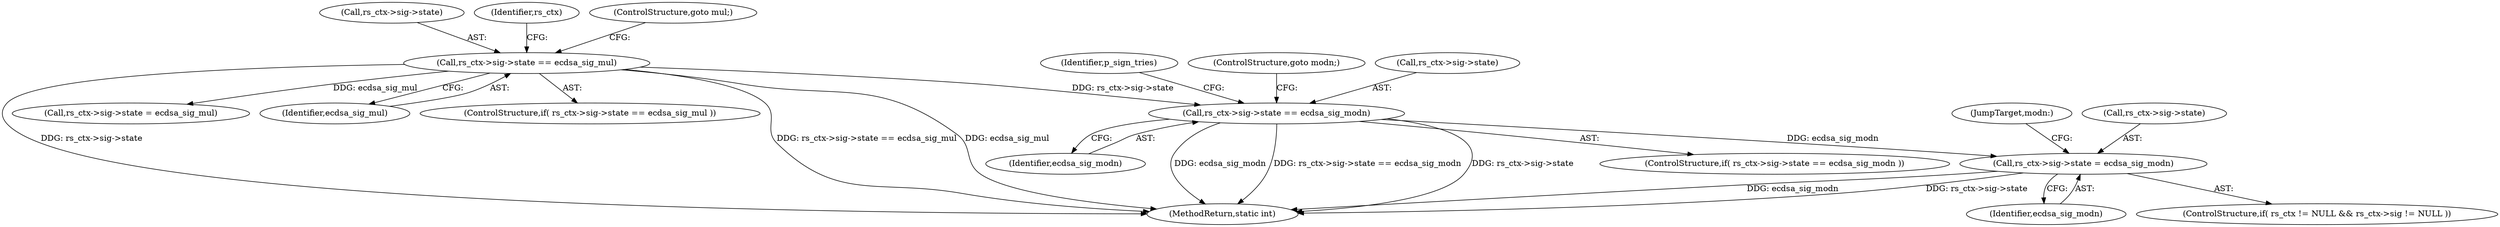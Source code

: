 digraph "0_mbedtls_33f66ba6fd234114aa37f0209dac031bb2870a9b_0@pointer" {
"1000242" [label="(Call,rs_ctx->sig->state == ecdsa_sig_modn)"];
"1000233" [label="(Call,rs_ctx->sig->state == ecdsa_sig_mul)"];
"1000347" [label="(Call,rs_ctx->sig->state = ecdsa_sig_modn)"];
"1000337" [label="(ControlStructure,if( rs_ctx != NULL && rs_ctx->sig != NULL ))"];
"1000252" [label="(Identifier,p_sign_tries)"];
"1000234" [label="(Call,rs_ctx->sig->state)"];
"1000456" [label="(MethodReturn,static int)"];
"1000300" [label="(Call,rs_ctx->sig->state = ecdsa_sig_mul)"];
"1000249" [label="(ControlStructure,goto modn;)"];
"1000354" [label="(JumpTarget,modn:)"];
"1000245" [label="(Identifier,rs_ctx)"];
"1000243" [label="(Call,rs_ctx->sig->state)"];
"1000233" [label="(Call,rs_ctx->sig->state == ecdsa_sig_mul)"];
"1000239" [label="(Identifier,ecdsa_sig_mul)"];
"1000353" [label="(Identifier,ecdsa_sig_modn)"];
"1000347" [label="(Call,rs_ctx->sig->state = ecdsa_sig_modn)"];
"1000232" [label="(ControlStructure,if( rs_ctx->sig->state == ecdsa_sig_mul ))"];
"1000242" [label="(Call,rs_ctx->sig->state == ecdsa_sig_modn)"];
"1000241" [label="(ControlStructure,if( rs_ctx->sig->state == ecdsa_sig_modn ))"];
"1000348" [label="(Call,rs_ctx->sig->state)"];
"1000240" [label="(ControlStructure,goto mul;)"];
"1000248" [label="(Identifier,ecdsa_sig_modn)"];
"1000242" -> "1000241"  [label="AST: "];
"1000242" -> "1000248"  [label="CFG: "];
"1000243" -> "1000242"  [label="AST: "];
"1000248" -> "1000242"  [label="AST: "];
"1000249" -> "1000242"  [label="CFG: "];
"1000252" -> "1000242"  [label="CFG: "];
"1000242" -> "1000456"  [label="DDG: ecdsa_sig_modn"];
"1000242" -> "1000456"  [label="DDG: rs_ctx->sig->state == ecdsa_sig_modn"];
"1000242" -> "1000456"  [label="DDG: rs_ctx->sig->state"];
"1000233" -> "1000242"  [label="DDG: rs_ctx->sig->state"];
"1000242" -> "1000347"  [label="DDG: ecdsa_sig_modn"];
"1000233" -> "1000232"  [label="AST: "];
"1000233" -> "1000239"  [label="CFG: "];
"1000234" -> "1000233"  [label="AST: "];
"1000239" -> "1000233"  [label="AST: "];
"1000240" -> "1000233"  [label="CFG: "];
"1000245" -> "1000233"  [label="CFG: "];
"1000233" -> "1000456"  [label="DDG: rs_ctx->sig->state == ecdsa_sig_mul"];
"1000233" -> "1000456"  [label="DDG: ecdsa_sig_mul"];
"1000233" -> "1000456"  [label="DDG: rs_ctx->sig->state"];
"1000233" -> "1000300"  [label="DDG: ecdsa_sig_mul"];
"1000347" -> "1000337"  [label="AST: "];
"1000347" -> "1000353"  [label="CFG: "];
"1000348" -> "1000347"  [label="AST: "];
"1000353" -> "1000347"  [label="AST: "];
"1000354" -> "1000347"  [label="CFG: "];
"1000347" -> "1000456"  [label="DDG: ecdsa_sig_modn"];
"1000347" -> "1000456"  [label="DDG: rs_ctx->sig->state"];
}

